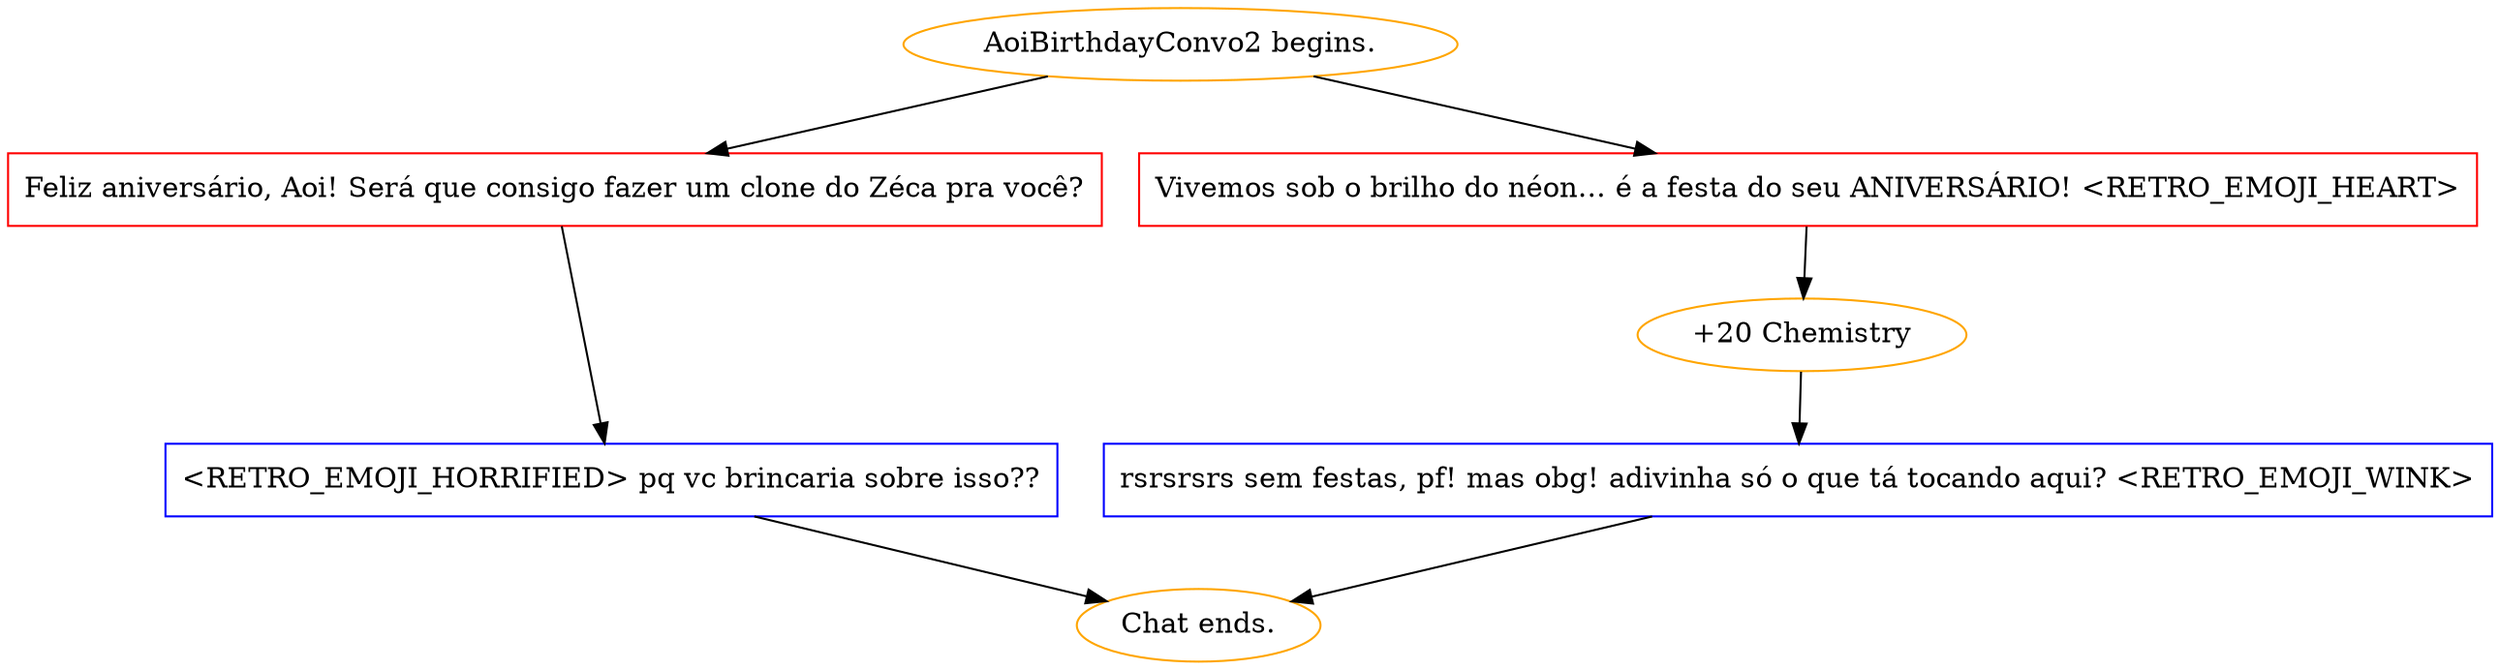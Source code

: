 digraph {
	"AoiBirthdayConvo2 begins." [color=orange];
		"AoiBirthdayConvo2 begins." -> j3151591379;
		"AoiBirthdayConvo2 begins." -> j2835207065;
	j3151591379 [label="Feliz aniversário, Aoi! Será que consigo fazer um clone do Zéca pra você?",shape=box,color=red];
		j3151591379 -> j3862193379;
	j2835207065 [label="Vivemos sob o brilho do néon… é a festa do seu ANIVERSÁRIO! <RETRO_EMOJI_HEART>",shape=box,color=red];
		j2835207065 -> j1344414599;
	j3862193379 [label="<RETRO_EMOJI_HORRIFIED> pq vc brincaria sobre isso??",shape=box,color=blue];
		j3862193379 -> "Chat ends.";
	j1344414599 [label="+20 Chemistry",color=orange];
		j1344414599 -> j1188235369;
	"Chat ends." [color=orange];
	j1188235369 [label="rsrsrsrs sem festas, pf! mas obg! adivinha só o que tá tocando aqui? <RETRO_EMOJI_WINK>",shape=box,color=blue];
		j1188235369 -> "Chat ends.";
}